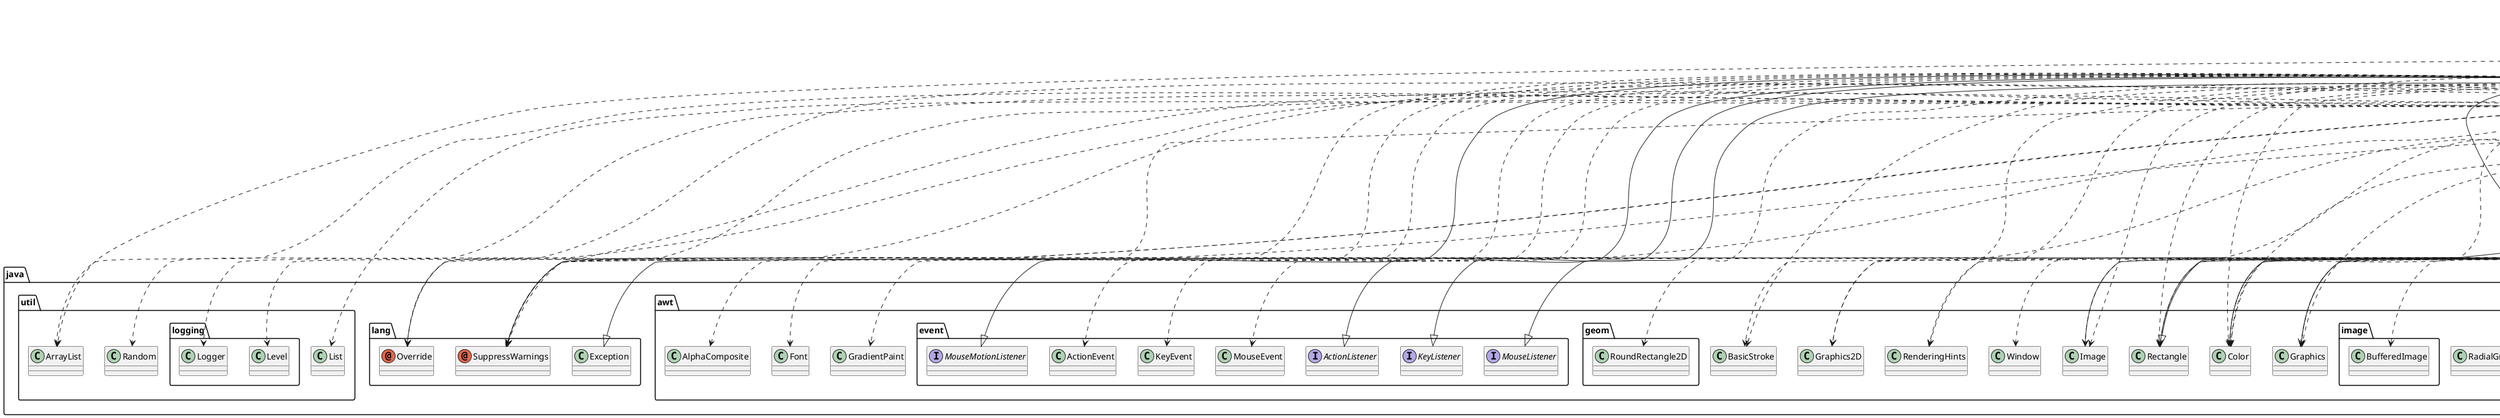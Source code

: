 @startuml
annotation java.lang.Override
annotation java.lang.SuppressWarnings
class MyArkanoid.ArkanoidGame
class MyArkanoid.Ball
class MyArkanoid.Brick
class MyArkanoid.BrickData
class MyArkanoid.Creditos
class MyArkanoid.ExceptionJogo
class MyArkanoid.GameObject
class MyArkanoid.GameState
class MyArkanoid.ImageBrick
class MyArkanoid.MenuPausa
class MyArkanoid.Niveis
class MyArkanoid.Paddle
class MyArkanoid.Saves
class MyArkanoid.playGame
class MyArkanoid.playGame2
class MyArkanoid.playGame3
class java.awt.AlphaComposite
class java.awt.BasicStroke
class java.awt.Color
class java.awt.Font
class java.awt.GradientPaint
class java.awt.Graphics
class java.awt.Graphics2D
class java.awt.Image
class java.awt.RadialGradientPaint
class java.awt.Rectangle
class java.awt.RenderingHints
class java.awt.Window
class java.awt.event.ActionEvent
class java.awt.event.KeyEvent
class java.awt.event.MouseEvent
class java.awt.geom.RoundRectangle2D
class java.awt.image.BufferedImage
class java.io.File
class java.io.IOException
class java.io.ObjectInputStream
class java.io.ObjectOutputStream
class java.lang.Exception
class java.util.ArrayList
class java.util.List
class java.util.Random
class java.util.logging.Level
class java.util.logging.Logger
class javax.imageio.ImageIO
class javax.management.Query
class javax.swing.ImageIcon
class javax.swing.JButton
class javax.swing.JComponent
class javax.swing.JDialog
class javax.swing.JFileChooser
class javax.swing.JFrame
class javax.swing.JOptionPane
class javax.swing.SwingUtilities
class javax.swing.Timer
class javax.swing.UIManager
interface java.awt.event.ActionListener
interface java.awt.event.KeyListener
interface java.awt.event.MouseListener
interface java.awt.event.MouseMotionListener
interface java.io.Serializable
MyArkanoid.ArkanoidGame ..> java.lang.Override
MyArkanoid.ArkanoidGame ..> java.lang.SuppressWarnings
MyArkanoid.ArkanoidGame ..> MyArkanoid.ExceptionJogo
MyArkanoid.ArkanoidGame ..> MyArkanoid.ImageBrick
MyArkanoid.ArkanoidGame ..> java.awt.AlphaComposite
MyArkanoid.ArkanoidGame ..> java.awt.BasicStroke
MyArkanoid.ArkanoidGame ..> java.awt.Color
MyArkanoid.ArkanoidGame ..> java.awt.Font
MyArkanoid.ArkanoidGame ..> java.awt.GradientPaint
MyArkanoid.ArkanoidGame ..> java.awt.Graphics
MyArkanoid.ArkanoidGame ..> java.awt.Graphics2D
MyArkanoid.ArkanoidGame ..> java.awt.Image
MyArkanoid.ArkanoidGame ..> java.awt.Rectangle
MyArkanoid.ArkanoidGame ..> java.awt.RenderingHints
MyArkanoid.ArkanoidGame ..> java.awt.event.ActionEvent
MyArkanoid.ArkanoidGame ..> java.awt.event.KeyEvent
MyArkanoid.ArkanoidGame ..> java.awt.event.MouseEvent
MyArkanoid.ArkanoidGame ..> java.awt.geom.RoundRectangle2D
MyArkanoid.ArkanoidGame ..> java.util.ArrayList
MyArkanoid.ArkanoidGame ..> java.util.Random
MyArkanoid.ArkanoidGame ..> javax.management.Query
MyArkanoid.ArkanoidGame ..> javax.swing.ImageIcon
MyArkanoid.ArkanoidGame --|> javax.swing.JComponent
MyArkanoid.ArkanoidGame ..> javax.swing.JOptionPane
MyArkanoid.ArkanoidGame ..> javax.swing.Timer
MyArkanoid.ArkanoidGame ..> javax.swing.UIManager
MyArkanoid.ArkanoidGame --|> java.awt.event.ActionListener
MyArkanoid.ArkanoidGame --|> java.awt.event.KeyListener
MyArkanoid.ArkanoidGame --|> java.awt.event.MouseListener
MyArkanoid.ArkanoidGame --|> java.awt.event.MouseMotionListener
MyArkanoid.Ball --|> MyArkanoid.GameObject
MyArkanoid.Ball ..> java.awt.BasicStroke
MyArkanoid.Ball ..> java.awt.Color
MyArkanoid.Ball ..> java.awt.Graphics
MyArkanoid.Ball ..> java.awt.Graphics2D
MyArkanoid.Ball ..> java.awt.Image
MyArkanoid.Ball ..> java.awt.RadialGradientPaint
MyArkanoid.Ball ..> java.awt.Rectangle
MyArkanoid.Ball ..> java.awt.RenderingHints
MyArkanoid.Ball ..> java.io.IOException
MyArkanoid.Ball ..> java.io.ObjectInputStream
MyArkanoid.Ball ..> java.io.ObjectOutputStream
MyArkanoid.Ball --|> java.io.Serializable
MyArkanoid.Brick --|> MyArkanoid.GameObject
MyArkanoid.Brick ..> java.awt.Color
MyArkanoid.Brick ..> java.awt.Graphics
MyArkanoid.Brick ..> java.awt.Image
MyArkanoid.Brick ..> java.awt.Rectangle
MyArkanoid.Brick ..> java.io.IOException
MyArkanoid.Brick ..> java.io.ObjectInputStream
MyArkanoid.Brick ..> java.io.ObjectOutputStream
MyArkanoid.Brick --|> java.io.Serializable
MyArkanoid.BrickData ..> java.awt.Color
MyArkanoid.BrickData --|> java.io.Serializable
MyArkanoid.Creditos ..> java.lang.Override
MyArkanoid.Creditos ..> java.lang.SuppressWarnings
MyArkanoid.Creditos --|> javax.swing.JDialog
MyArkanoid.ExceptionJogo --|> java.lang.Exception
MyArkanoid.ExceptionJogo ..> javax.swing.JOptionPane
MyArkanoid.GameObject ..> java.awt.Color
MyArkanoid.GameObject --|> java.awt.Rectangle
MyArkanoid.GameObject --|> java.io.Serializable
MyArkanoid.GameState ..> java.util.ArrayList
MyArkanoid.GameState --|> java.io.Serializable
MyArkanoid.ImageBrick ..> java.lang.Override
MyArkanoid.ImageBrick --|> MyArkanoid.Brick
MyArkanoid.ImageBrick ..> java.awt.Color
MyArkanoid.ImageBrick ..> java.awt.Graphics
MyArkanoid.ImageBrick ..> java.awt.Image
MyArkanoid.ImageBrick ..> java.awt.Rectangle
MyArkanoid.ImageBrick ..> java.awt.image.BufferedImage
MyArkanoid.ImageBrick ..> java.io.IOException
MyArkanoid.ImageBrick ..> javax.imageio.ImageIO
MyArkanoid.ImageBrick --|> java.io.Serializable
MyArkanoid.MenuPausa ..> java.lang.SuppressWarnings
MyArkanoid.MenuPausa ..> java.io.File
MyArkanoid.MenuPausa ..> java.io.IOException
MyArkanoid.MenuPausa ..> java.util.logging.Level
MyArkanoid.MenuPausa ..> java.util.logging.Logger
MyArkanoid.MenuPausa ..> javax.swing.JButton
MyArkanoid.MenuPausa ..> javax.swing.JFileChooser
MyArkanoid.MenuPausa --|> javax.swing.JFrame
MyArkanoid.MenuPausa ..> javax.swing.JOptionPane
MyArkanoid.MenuPausa ..> javax.swing.UIManager
MyArkanoid.Niveis ..> java.lang.SuppressWarnings
MyArkanoid.Niveis ..> java.awt.Window
MyArkanoid.Niveis --|> javax.swing.JFrame
MyArkanoid.Niveis ..> javax.swing.SwingUtilities
MyArkanoid.Paddle --|> MyArkanoid.GameObject
MyArkanoid.Paddle ..> java.awt.Color
MyArkanoid.Paddle ..> java.awt.Graphics
MyArkanoid.Paddle ..> java.io.IOException
MyArkanoid.Paddle ..> java.io.ObjectInputStream
MyArkanoid.Paddle ..> java.io.ObjectOutputStream
MyArkanoid.Paddle --|> java.io.Serializable
MyArkanoid.Saves ..> java.util.List
MyArkanoid.Saves --|> java.io.Serializable
MyArkanoid.playGame ..> java.lang.SuppressWarnings
MyArkanoid.playGame --|> javax.swing.JFrame
MyArkanoid.playGame2 ..> java.lang.SuppressWarnings
MyArkanoid.playGame2 --|> javax.swing.JFrame
MyArkanoid.playGame3 ..> java.lang.SuppressWarnings
MyArkanoid.playGame3 --|> javax.swing.JFrame
@enduml